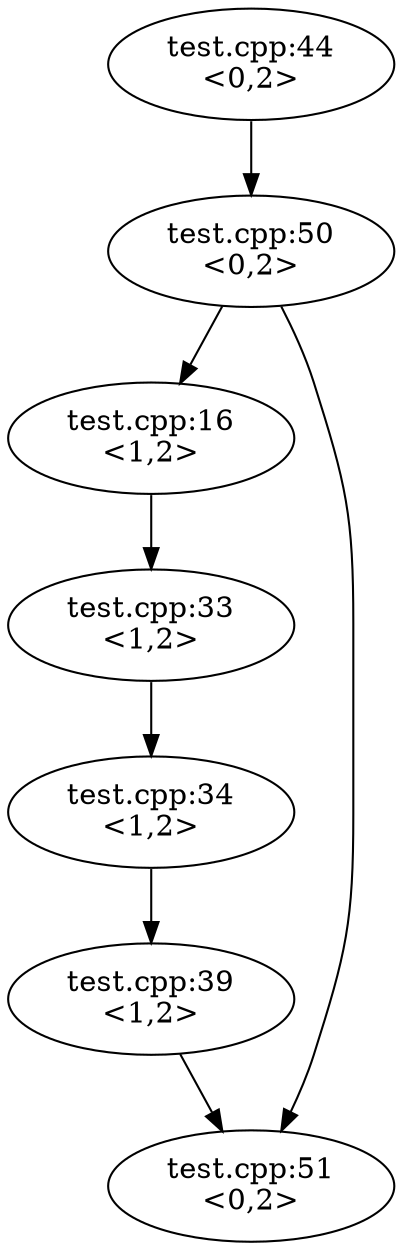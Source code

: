 digraph G {
  n1 -> n2;
  n2 -> n3;
  n3 -> n4;
  n4 -> n5;
  n5 -> n6;
  n2 -> n7;
  n6 -> n7;
  n1 [label="test.cpp:44\n<0,2>"];
  n2 [label="test.cpp:50\n<0,2>"];
  n3 [label="test.cpp:16\n<1,2>"];
  n4 [label="test.cpp:33\n<1,2>"];
  n5 [label="test.cpp:34\n<1,2>"];
  n6 [label="test.cpp:39\n<1,2>"];
  n7 [label="test.cpp:51\n<0,2>"];
}
